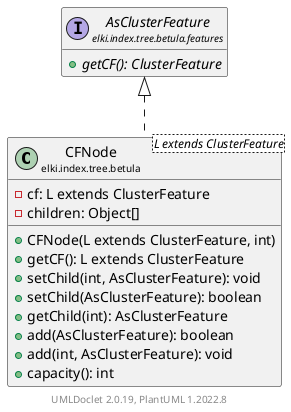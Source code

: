 @startuml
    remove .*\.(Instance|Par|Parameterizer|Factory)$
    set namespaceSeparator none
    hide empty fields
    hide empty methods

    class "<size:14>CFNode\n<size:10>elki.index.tree.betula" as elki.index.tree.betula.CFNode<L extends ClusterFeature> [[CFNode.html]] {
        -cf: L extends ClusterFeature
        -children: Object[]
        +CFNode(L extends ClusterFeature, int)
        +getCF(): L extends ClusterFeature
        +setChild(int, AsClusterFeature): void
        +setChild(AsClusterFeature): boolean
        +getChild(int): AsClusterFeature
        +add(AsClusterFeature): boolean
        +add(int, AsClusterFeature): void
        +capacity(): int
    }

    interface "<size:14>AsClusterFeature\n<size:10>elki.index.tree.betula.features" as elki.index.tree.betula.features.AsClusterFeature [[features/AsClusterFeature.html]] {
        {abstract} +getCF(): ClusterFeature
    }

    elki.index.tree.betula.features.AsClusterFeature <|.. elki.index.tree.betula.CFNode

    center footer UMLDoclet 2.0.19, PlantUML 1.2022.8
@enduml
